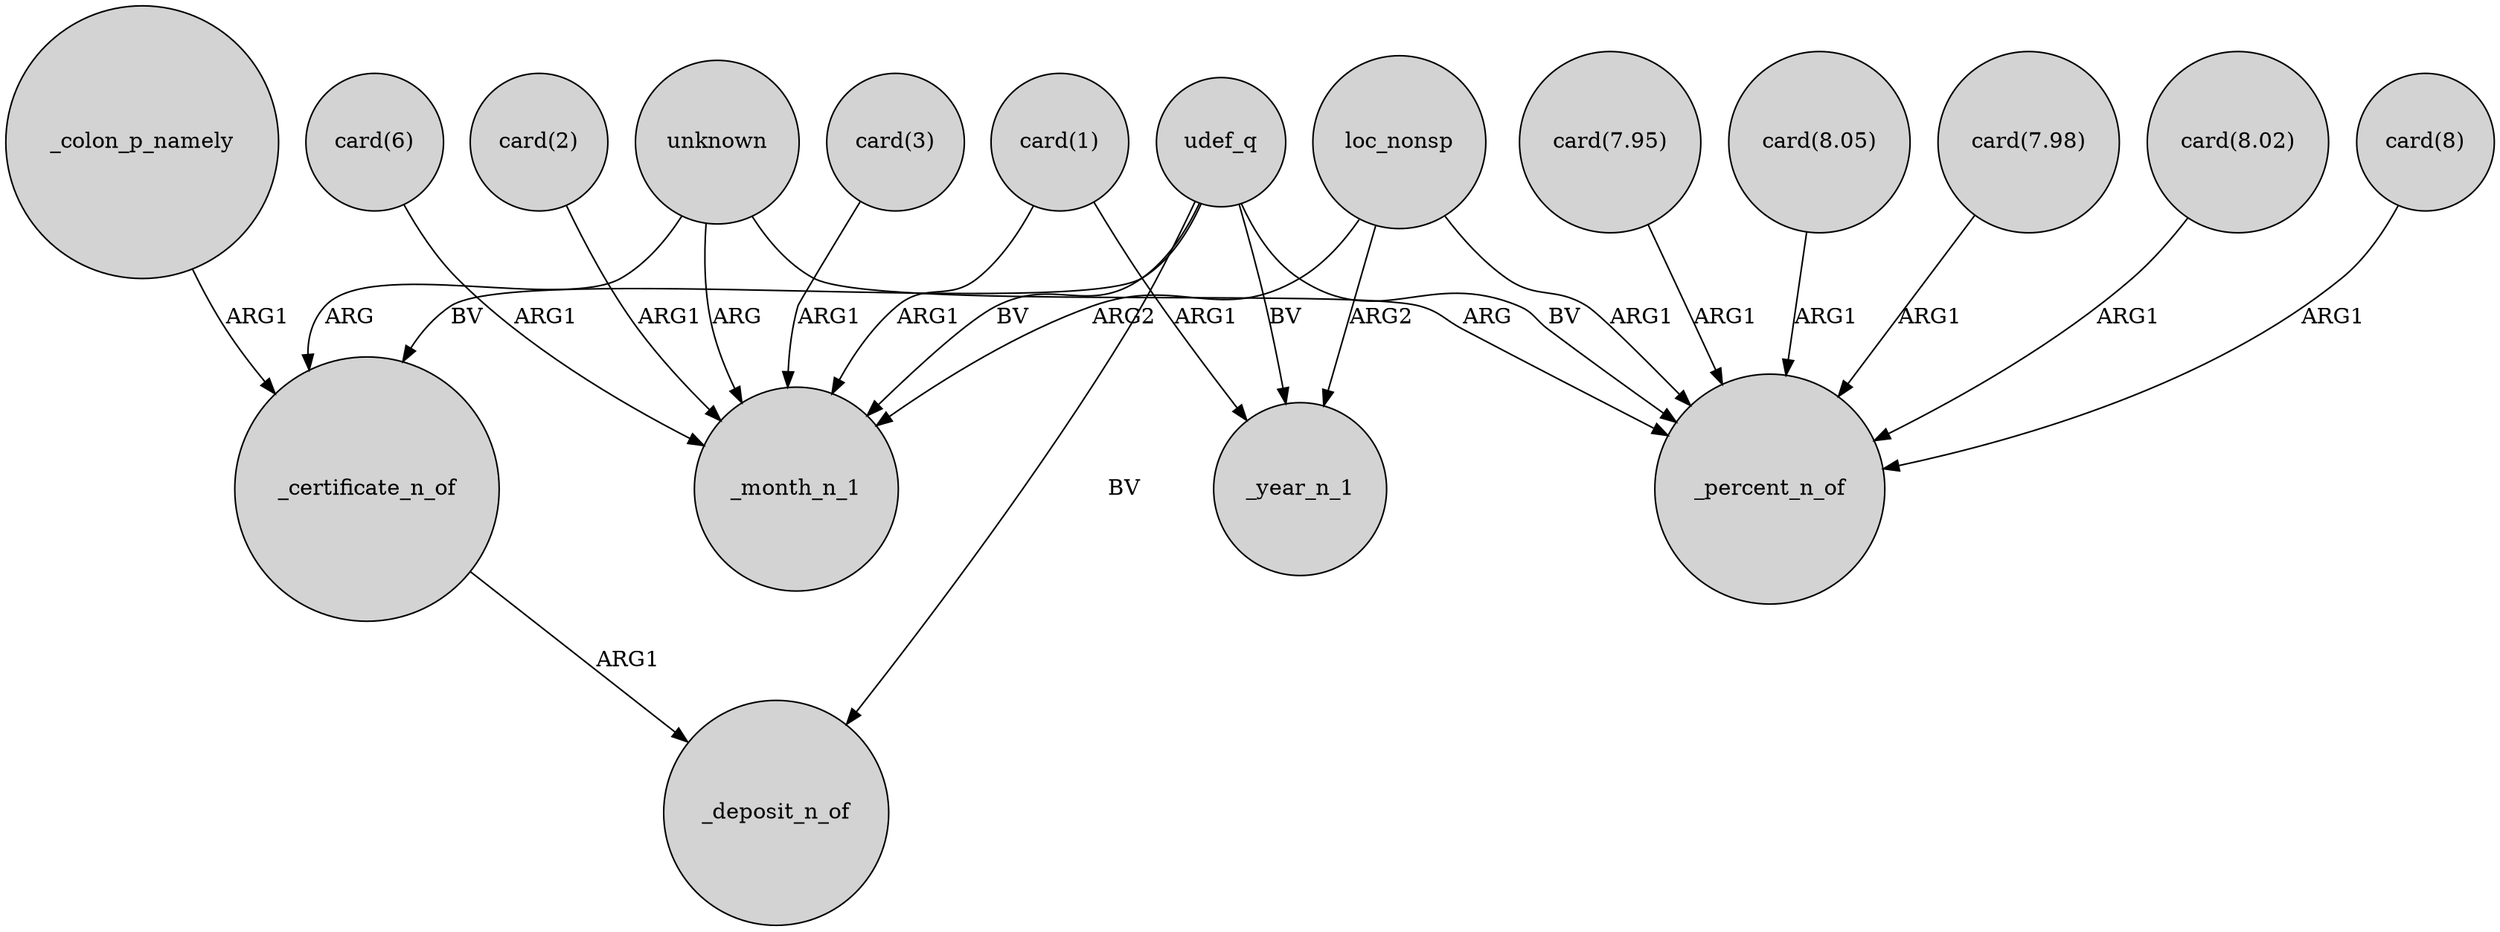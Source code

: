 digraph {
	node [shape=circle style=filled]
	unknown -> _certificate_n_of [label=ARG]
	"card(2)" -> _month_n_1 [label=ARG1]
	"card(1)" -> _month_n_1 [label=ARG1]
	udef_q -> _certificate_n_of [label=BV]
	loc_nonsp -> _percent_n_of [label=ARG1]
	udef_q -> _month_n_1 [label=BV]
	unknown -> _percent_n_of [label=ARG]
	udef_q -> _deposit_n_of [label=BV]
	_certificate_n_of -> _deposit_n_of [label=ARG1]
	unknown -> _month_n_1 [label=ARG]
	loc_nonsp -> _year_n_1 [label=ARG2]
	"card(8.02)" -> _percent_n_of [label=ARG1]
	_colon_p_namely -> _certificate_n_of [label=ARG1]
	"card(1)" -> _year_n_1 [label=ARG1]
	udef_q -> _year_n_1 [label=BV]
	"card(8)" -> _percent_n_of [label=ARG1]
	"card(7.95)" -> _percent_n_of [label=ARG1]
	udef_q -> _percent_n_of [label=BV]
	"card(6)" -> _month_n_1 [label=ARG1]
	loc_nonsp -> _month_n_1 [label=ARG2]
	"card(8.05)" -> _percent_n_of [label=ARG1]
	"card(7.98)" -> _percent_n_of [label=ARG1]
	"card(3)" -> _month_n_1 [label=ARG1]
}
